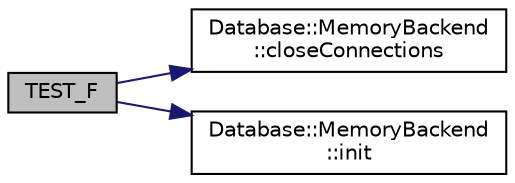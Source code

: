 digraph "TEST_F"
{
 // LATEX_PDF_SIZE
  edge [fontname="Helvetica",fontsize="10",labelfontname="Helvetica",labelfontsize="10"];
  node [fontname="Helvetica",fontsize="10",shape=record];
  rankdir="LR";
  Node1 [label="TEST_F",height=0.2,width=0.4,color="black", fillcolor="grey75", style="filled", fontcolor="black",tooltip=" "];
  Node1 -> Node2 [color="midnightblue",fontsize="10",style="solid",fontname="Helvetica"];
  Node2 [label="Database::MemoryBackend\l::closeConnections",height=0.2,width=0.4,color="black", fillcolor="white", style="filled",URL="$class_database_1_1_memory_backend.html#aa9e5b8958c1b8f4549cc7f2117bd8831",tooltip="close database connection"];
  Node1 -> Node3 [color="midnightblue",fontsize="10",style="solid",fontname="Helvetica"];
  Node3 [label="Database::MemoryBackend\l::init",height=0.2,width=0.4,color="black", fillcolor="white", style="filled",URL="$class_database_1_1_memory_backend.html#adc8a49ea4dbb83d7befdc53e4c91fa77",tooltip="init backend - connect to database or create new one"];
}
